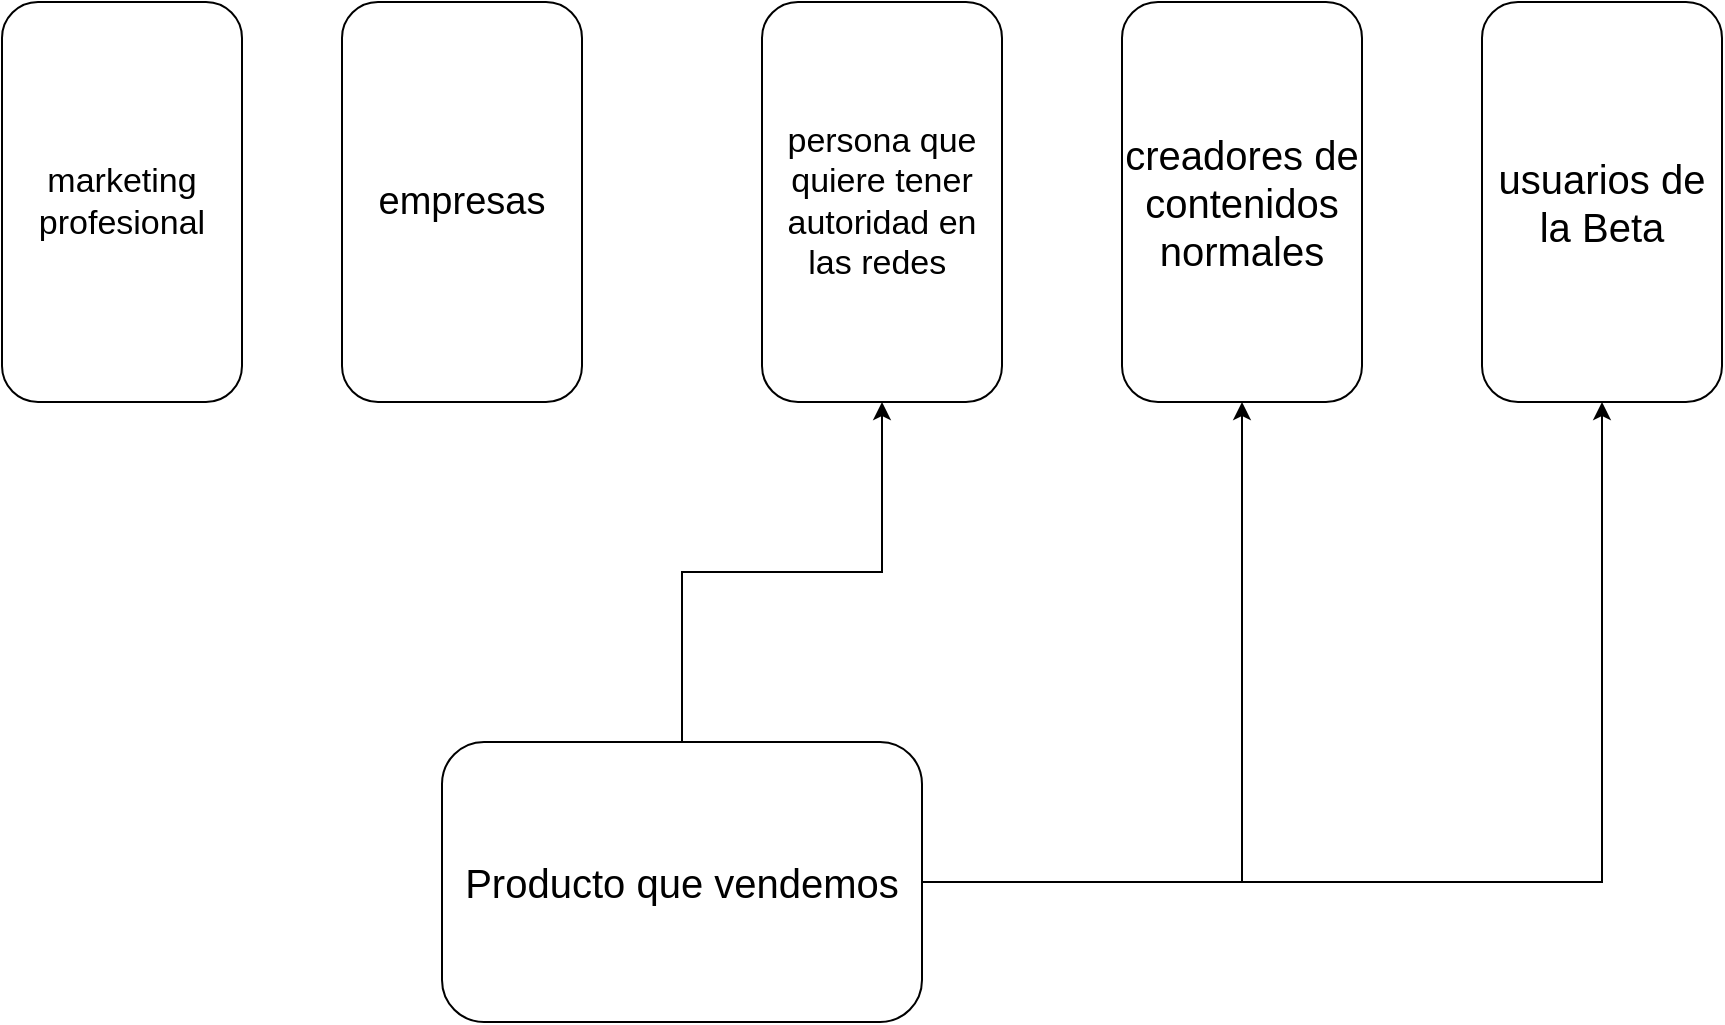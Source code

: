 <mxfile version="21.1.1" type="github">
  <diagram name="Page-1" id="12e1b939-464a-85fe-373e-61e167be1490">
    <mxGraphModel dx="1400" dy="721" grid="1" gridSize="10" guides="1" tooltips="1" connect="1" arrows="1" fold="1" page="1" pageScale="1.5" pageWidth="1169" pageHeight="826" background="none" math="0" shadow="0">
      <root>
        <mxCell id="0" />
        <mxCell id="1" parent="0" />
        <mxCell id="YSoAW5_WRrQaYXD2AETo-1" value="empresas" style="rounded=1;whiteSpace=wrap;html=1;fontSize=19;" vertex="1" parent="1">
          <mxGeometry x="600" y="200" width="120" height="200" as="geometry" />
        </mxCell>
        <mxCell id="YSoAW5_WRrQaYXD2AETo-2" value="&lt;font style=&quot;font-size: 17px;&quot;&gt;persona que quiere tener autoridad en las redes&amp;nbsp;&lt;/font&gt;" style="rounded=1;whiteSpace=wrap;html=1;" vertex="1" parent="1">
          <mxGeometry x="810" y="200" width="120" height="200" as="geometry" />
        </mxCell>
        <mxCell id="YSoAW5_WRrQaYXD2AETo-3" value="&lt;font style=&quot;font-size: 17px;&quot;&gt;marketing profesional&lt;/font&gt;" style="rounded=1;whiteSpace=wrap;html=1;" vertex="1" parent="1">
          <mxGeometry x="430" y="200" width="120" height="200" as="geometry" />
        </mxCell>
        <mxCell id="YSoAW5_WRrQaYXD2AETo-4" value="creadores de contenidos normales" style="rounded=1;whiteSpace=wrap;html=1;fontSize=20;" vertex="1" parent="1">
          <mxGeometry x="990" y="200" width="120" height="200" as="geometry" />
        </mxCell>
        <mxCell id="YSoAW5_WRrQaYXD2AETo-10" style="edgeStyle=orthogonalEdgeStyle;rounded=0;orthogonalLoop=1;jettySize=auto;html=1;entryX=0.5;entryY=1;entryDx=0;entryDy=0;" edge="1" parent="1" source="YSoAW5_WRrQaYXD2AETo-6" target="YSoAW5_WRrQaYXD2AETo-2">
          <mxGeometry relative="1" as="geometry" />
        </mxCell>
        <mxCell id="YSoAW5_WRrQaYXD2AETo-11" style="edgeStyle=orthogonalEdgeStyle;rounded=0;orthogonalLoop=1;jettySize=auto;html=1;entryX=0.5;entryY=1;entryDx=0;entryDy=0;" edge="1" parent="1" source="YSoAW5_WRrQaYXD2AETo-6" target="YSoAW5_WRrQaYXD2AETo-4">
          <mxGeometry relative="1" as="geometry" />
        </mxCell>
        <mxCell id="YSoAW5_WRrQaYXD2AETo-13" style="edgeStyle=orthogonalEdgeStyle;rounded=0;orthogonalLoop=1;jettySize=auto;html=1;entryX=0.5;entryY=1;entryDx=0;entryDy=0;" edge="1" parent="1" source="YSoAW5_WRrQaYXD2AETo-6" target="YSoAW5_WRrQaYXD2AETo-12">
          <mxGeometry relative="1" as="geometry" />
        </mxCell>
        <mxCell id="YSoAW5_WRrQaYXD2AETo-6" value="Producto que vendemos" style="rounded=1;whiteSpace=wrap;html=1;fontSize=20;" vertex="1" parent="1">
          <mxGeometry x="650" y="570" width="240" height="140" as="geometry" />
        </mxCell>
        <mxCell id="YSoAW5_WRrQaYXD2AETo-12" value="usuarios de la Beta" style="rounded=1;whiteSpace=wrap;html=1;fontSize=20;" vertex="1" parent="1">
          <mxGeometry x="1170" y="200" width="120" height="200" as="geometry" />
        </mxCell>
      </root>
    </mxGraphModel>
  </diagram>
</mxfile>
